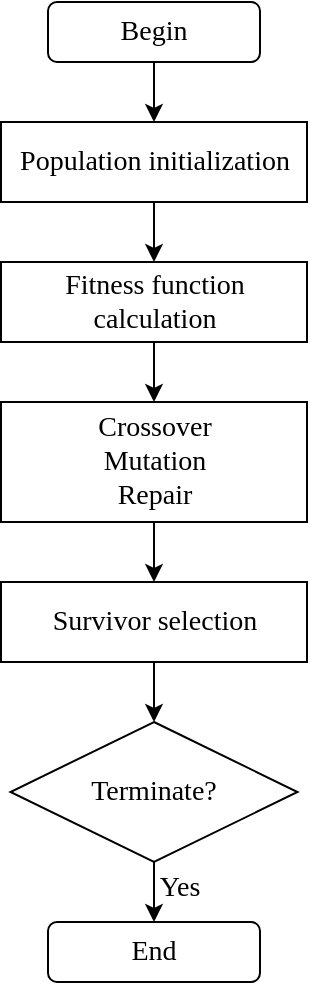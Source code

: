 <mxfile version="20.2.4" type="github">
  <diagram id="JPICbCCzc06cyJLkIHkS" name="第 1 页">
    <mxGraphModel dx="782" dy="446" grid="1" gridSize="10" guides="1" tooltips="1" connect="1" arrows="1" fold="1" page="1" pageScale="1" pageWidth="827" pageHeight="1169" math="0" shadow="0">
      <root>
        <mxCell id="0" />
        <mxCell id="1" parent="0" />
        <mxCell id="DjHEsgGU8nK3D3AKh04k-1" value="&lt;font style=&quot;font-size: 14px;&quot; face=&quot;Times New Roman&quot;&gt;Begin&lt;/font&gt;" style="rounded=1;whiteSpace=wrap;html=1;" vertex="1" parent="1">
          <mxGeometry x="294" y="40" width="106" height="30" as="geometry" />
        </mxCell>
        <mxCell id="DjHEsgGU8nK3D3AKh04k-2" style="edgeStyle=orthogonalEdgeStyle;rounded=0;orthogonalLoop=1;jettySize=auto;html=1;exitX=0.5;exitY=1;exitDx=0;exitDy=0;" edge="1" parent="1" source="DjHEsgGU8nK3D3AKh04k-1" target="DjHEsgGU8nK3D3AKh04k-1">
          <mxGeometry relative="1" as="geometry" />
        </mxCell>
        <mxCell id="DjHEsgGU8nK3D3AKh04k-3" value="Population initialization" style="rounded=0;whiteSpace=wrap;html=1;fontFamily=Times New Roman;fontSize=14;" vertex="1" parent="1">
          <mxGeometry x="270.5" y="100" width="153" height="40" as="geometry" />
        </mxCell>
        <mxCell id="DjHEsgGU8nK3D3AKh04k-4" value="Fitness function&lt;br&gt;calculation" style="rounded=0;whiteSpace=wrap;html=1;fontFamily=Times New Roman;fontSize=14;" vertex="1" parent="1">
          <mxGeometry x="270.5" y="170" width="153" height="40" as="geometry" />
        </mxCell>
        <mxCell id="DjHEsgGU8nK3D3AKh04k-5" value="Crossover&lt;br&gt;Mutation&lt;br&gt;Repair" style="rounded=0;whiteSpace=wrap;html=1;fontFamily=Times New Roman;fontSize=14;" vertex="1" parent="1">
          <mxGeometry x="270.5" y="240" width="153" height="60" as="geometry" />
        </mxCell>
        <mxCell id="DjHEsgGU8nK3D3AKh04k-6" value="Survivor selection" style="rounded=0;whiteSpace=wrap;html=1;fontFamily=Times New Roman;fontSize=14;" vertex="1" parent="1">
          <mxGeometry x="270.5" y="330" width="153" height="40" as="geometry" />
        </mxCell>
        <mxCell id="DjHEsgGU8nK3D3AKh04k-8" value="Terminate?" style="rhombus;whiteSpace=wrap;html=1;fontFamily=Times New Roman;fontSize=14;" vertex="1" parent="1">
          <mxGeometry x="275.25" y="400" width="143.5" height="70" as="geometry" />
        </mxCell>
        <mxCell id="DjHEsgGU8nK3D3AKh04k-10" value="&lt;font style=&quot;font-size: 14px;&quot; face=&quot;Times New Roman&quot;&gt;End&lt;/font&gt;" style="rounded=1;whiteSpace=wrap;html=1;" vertex="1" parent="1">
          <mxGeometry x="294" y="500" width="106" height="30" as="geometry" />
        </mxCell>
        <mxCell id="DjHEsgGU8nK3D3AKh04k-11" value="" style="endArrow=classic;html=1;rounded=0;fontFamily=Times New Roman;fontSize=14;" edge="1" parent="1" source="DjHEsgGU8nK3D3AKh04k-1" target="DjHEsgGU8nK3D3AKh04k-3">
          <mxGeometry width="50" height="50" relative="1" as="geometry">
            <mxPoint x="520" y="410" as="sourcePoint" />
            <mxPoint x="570" y="360" as="targetPoint" />
          </mxGeometry>
        </mxCell>
        <mxCell id="DjHEsgGU8nK3D3AKh04k-12" value="" style="endArrow=classic;html=1;rounded=0;fontFamily=Times New Roman;fontSize=14;exitX=0.5;exitY=1;exitDx=0;exitDy=0;" edge="1" parent="1" source="DjHEsgGU8nK3D3AKh04k-3" target="DjHEsgGU8nK3D3AKh04k-4">
          <mxGeometry width="50" height="50" relative="1" as="geometry">
            <mxPoint x="357" y="80" as="sourcePoint" />
            <mxPoint x="357" y="110" as="targetPoint" />
          </mxGeometry>
        </mxCell>
        <mxCell id="DjHEsgGU8nK3D3AKh04k-13" value="" style="endArrow=classic;html=1;rounded=0;fontFamily=Times New Roman;fontSize=14;exitX=0.5;exitY=1;exitDx=0;exitDy=0;" edge="1" parent="1" source="DjHEsgGU8nK3D3AKh04k-4" target="DjHEsgGU8nK3D3AKh04k-5">
          <mxGeometry width="50" height="50" relative="1" as="geometry">
            <mxPoint x="367" y="90" as="sourcePoint" />
            <mxPoint x="367" y="120" as="targetPoint" />
          </mxGeometry>
        </mxCell>
        <mxCell id="DjHEsgGU8nK3D3AKh04k-14" value="" style="endArrow=classic;html=1;rounded=0;fontFamily=Times New Roman;fontSize=14;exitX=0.5;exitY=1;exitDx=0;exitDy=0;" edge="1" parent="1" source="DjHEsgGU8nK3D3AKh04k-5" target="DjHEsgGU8nK3D3AKh04k-6">
          <mxGeometry width="50" height="50" relative="1" as="geometry">
            <mxPoint x="377" y="100" as="sourcePoint" />
            <mxPoint x="377" y="130" as="targetPoint" />
          </mxGeometry>
        </mxCell>
        <mxCell id="DjHEsgGU8nK3D3AKh04k-15" value="" style="endArrow=classic;html=1;rounded=0;fontFamily=Times New Roman;fontSize=14;exitX=0.5;exitY=1;exitDx=0;exitDy=0;entryX=0.5;entryY=0;entryDx=0;entryDy=0;" edge="1" parent="1" source="DjHEsgGU8nK3D3AKh04k-6" target="DjHEsgGU8nK3D3AKh04k-8">
          <mxGeometry width="50" height="50" relative="1" as="geometry">
            <mxPoint x="387" y="110" as="sourcePoint" />
            <mxPoint x="387" y="140" as="targetPoint" />
          </mxGeometry>
        </mxCell>
        <mxCell id="DjHEsgGU8nK3D3AKh04k-16" value="" style="endArrow=classic;html=1;rounded=0;fontFamily=Times New Roman;fontSize=14;exitX=0.5;exitY=1;exitDx=0;exitDy=0;" edge="1" parent="1" source="DjHEsgGU8nK3D3AKh04k-8" target="DjHEsgGU8nK3D3AKh04k-10">
          <mxGeometry width="50" height="50" relative="1" as="geometry">
            <mxPoint x="357" y="380" as="sourcePoint" />
            <mxPoint x="357" y="410" as="targetPoint" />
          </mxGeometry>
        </mxCell>
        <mxCell id="DjHEsgGU8nK3D3AKh04k-19" value="Yes" style="text;html=1;strokeColor=none;fillColor=none;align=center;verticalAlign=middle;whiteSpace=wrap;rounded=0;fontFamily=Times New Roman;fontSize=14;" vertex="1" parent="1">
          <mxGeometry x="330" y="468" width="60" height="30" as="geometry" />
        </mxCell>
      </root>
    </mxGraphModel>
  </diagram>
</mxfile>
